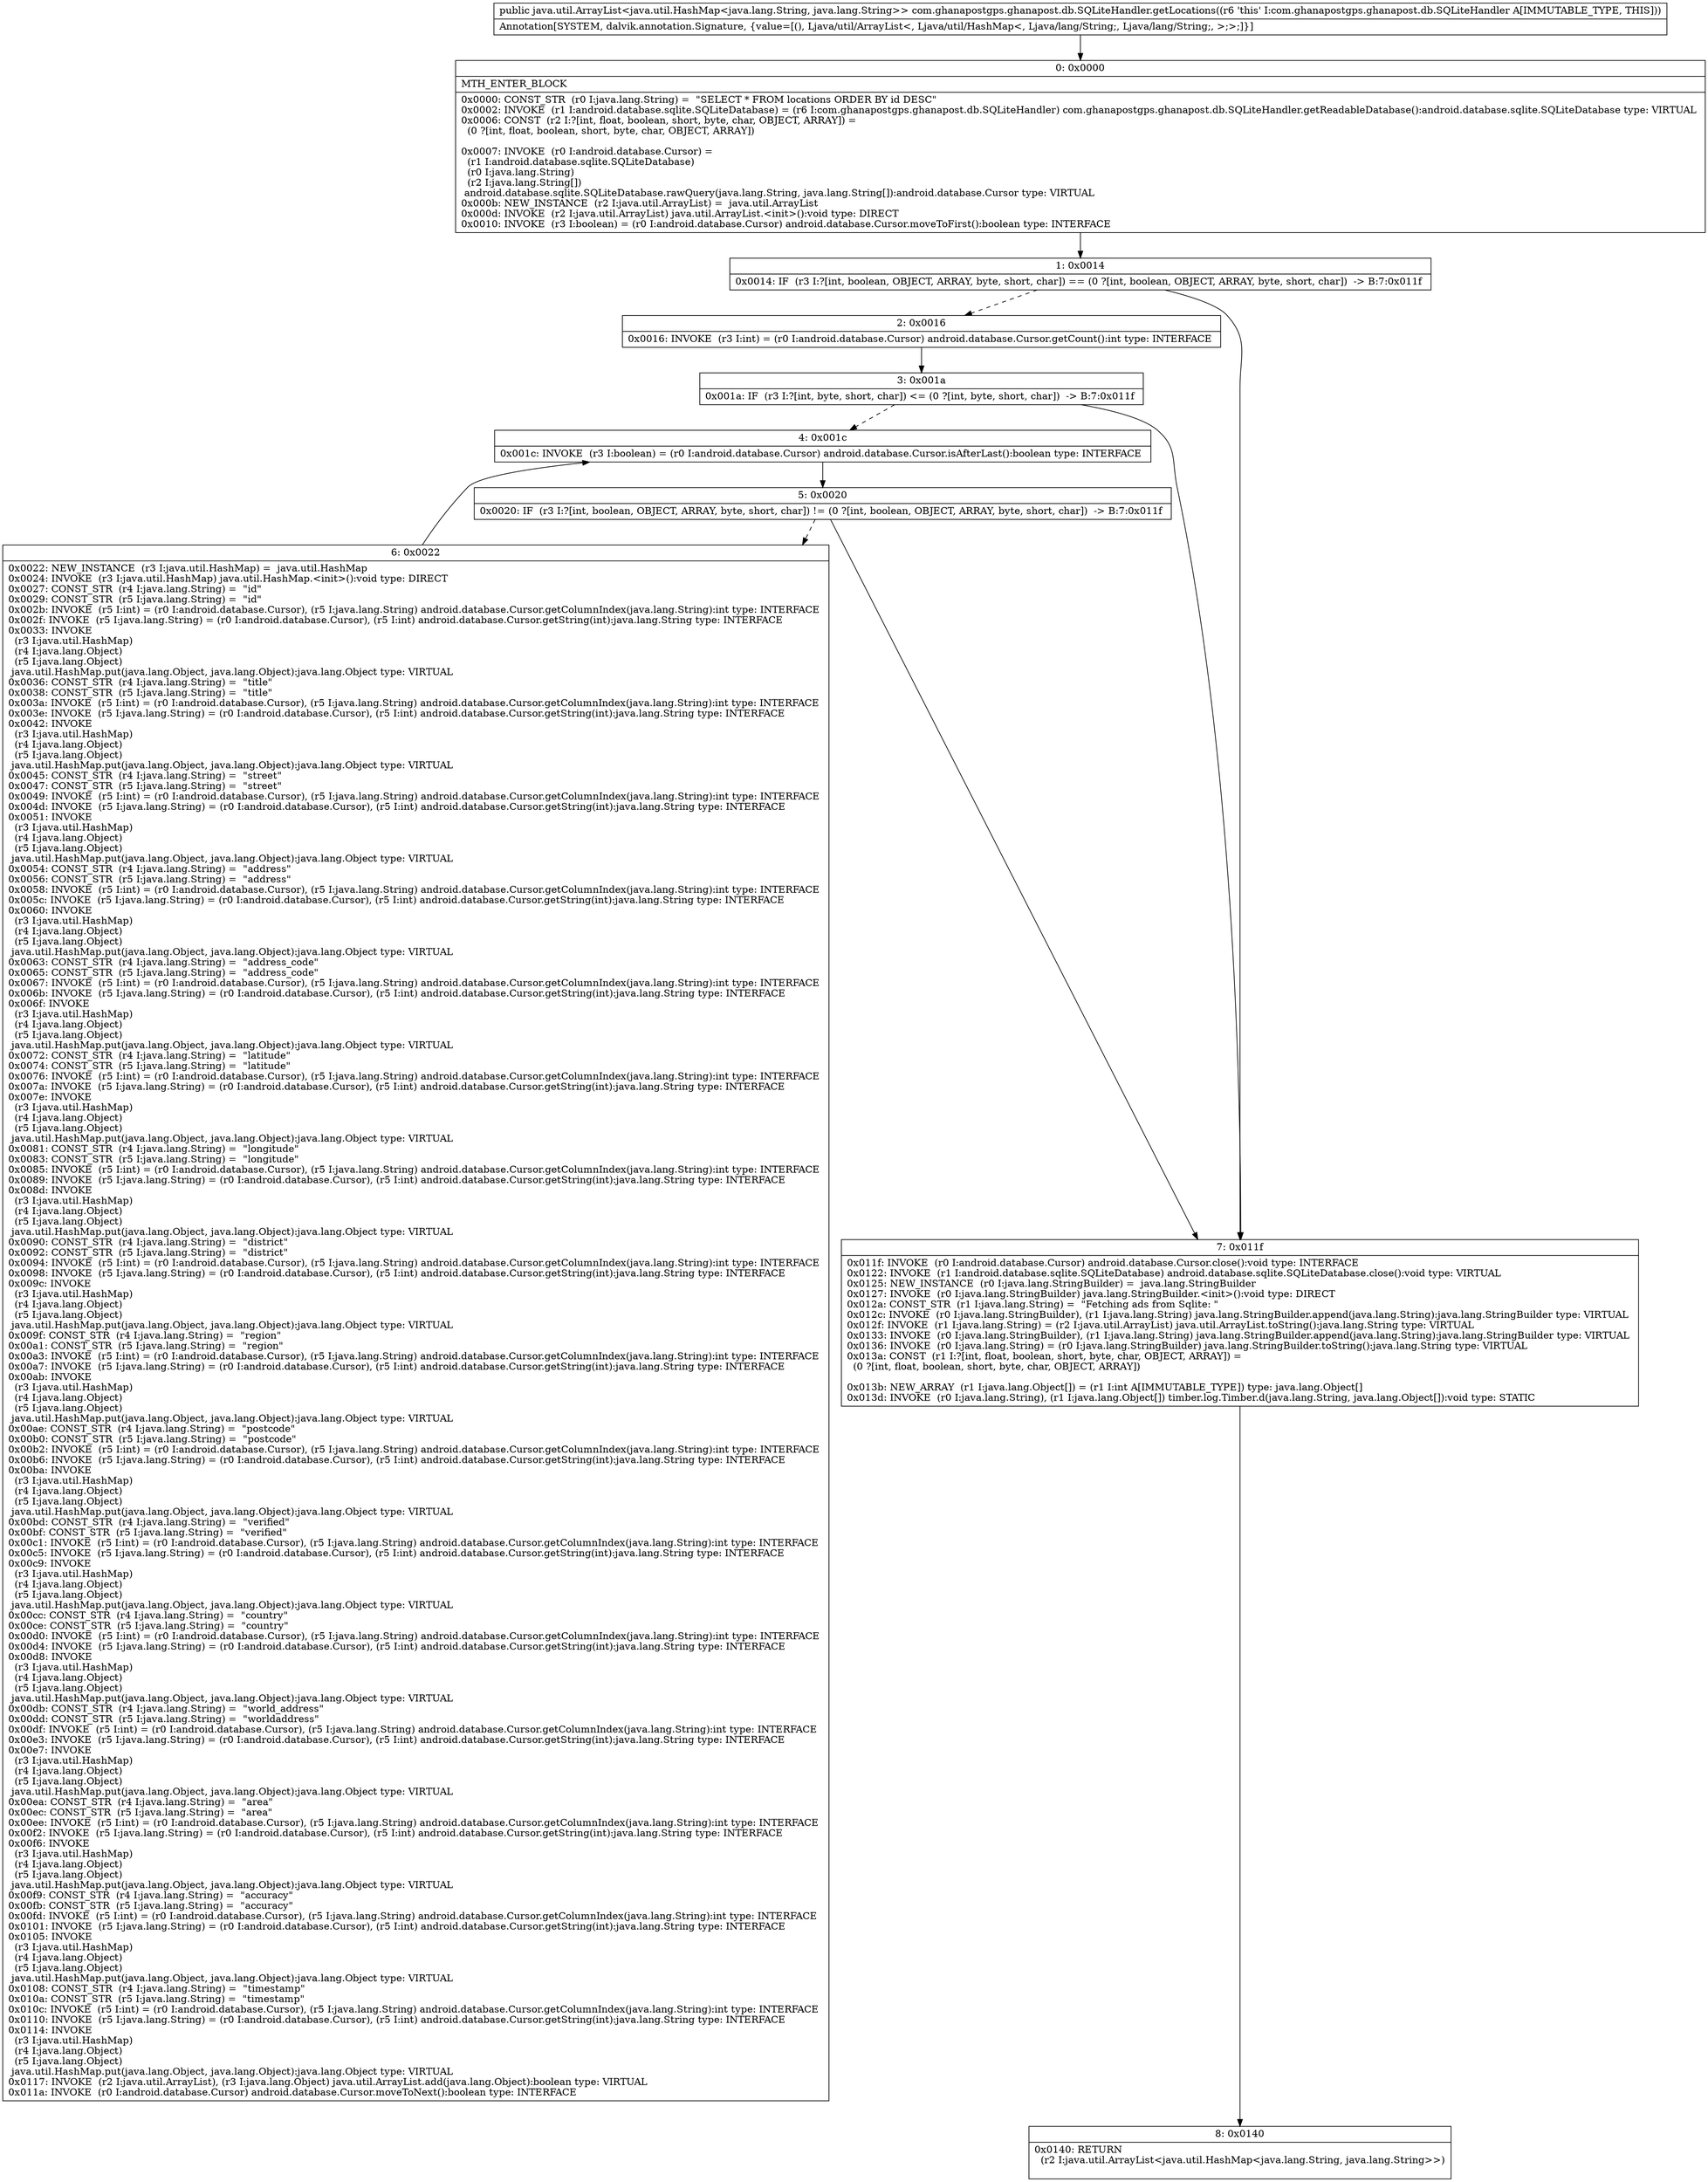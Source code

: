 digraph "CFG forcom.ghanapostgps.ghanapost.db.SQLiteHandler.getLocations()Ljava\/util\/ArrayList;" {
Node_0 [shape=record,label="{0\:\ 0x0000|MTH_ENTER_BLOCK\l|0x0000: CONST_STR  (r0 I:java.lang.String) =  \"SELECT * FROM locations ORDER BY id DESC\" \l0x0002: INVOKE  (r1 I:android.database.sqlite.SQLiteDatabase) = (r6 I:com.ghanapostgps.ghanapost.db.SQLiteHandler) com.ghanapostgps.ghanapost.db.SQLiteHandler.getReadableDatabase():android.database.sqlite.SQLiteDatabase type: VIRTUAL \l0x0006: CONST  (r2 I:?[int, float, boolean, short, byte, char, OBJECT, ARRAY]) = \l  (0 ?[int, float, boolean, short, byte, char, OBJECT, ARRAY])\l \l0x0007: INVOKE  (r0 I:android.database.Cursor) = \l  (r1 I:android.database.sqlite.SQLiteDatabase)\l  (r0 I:java.lang.String)\l  (r2 I:java.lang.String[])\l android.database.sqlite.SQLiteDatabase.rawQuery(java.lang.String, java.lang.String[]):android.database.Cursor type: VIRTUAL \l0x000b: NEW_INSTANCE  (r2 I:java.util.ArrayList) =  java.util.ArrayList \l0x000d: INVOKE  (r2 I:java.util.ArrayList) java.util.ArrayList.\<init\>():void type: DIRECT \l0x0010: INVOKE  (r3 I:boolean) = (r0 I:android.database.Cursor) android.database.Cursor.moveToFirst():boolean type: INTERFACE \l}"];
Node_1 [shape=record,label="{1\:\ 0x0014|0x0014: IF  (r3 I:?[int, boolean, OBJECT, ARRAY, byte, short, char]) == (0 ?[int, boolean, OBJECT, ARRAY, byte, short, char])  \-\> B:7:0x011f \l}"];
Node_2 [shape=record,label="{2\:\ 0x0016|0x0016: INVOKE  (r3 I:int) = (r0 I:android.database.Cursor) android.database.Cursor.getCount():int type: INTERFACE \l}"];
Node_3 [shape=record,label="{3\:\ 0x001a|0x001a: IF  (r3 I:?[int, byte, short, char]) \<= (0 ?[int, byte, short, char])  \-\> B:7:0x011f \l}"];
Node_4 [shape=record,label="{4\:\ 0x001c|0x001c: INVOKE  (r3 I:boolean) = (r0 I:android.database.Cursor) android.database.Cursor.isAfterLast():boolean type: INTERFACE \l}"];
Node_5 [shape=record,label="{5\:\ 0x0020|0x0020: IF  (r3 I:?[int, boolean, OBJECT, ARRAY, byte, short, char]) != (0 ?[int, boolean, OBJECT, ARRAY, byte, short, char])  \-\> B:7:0x011f \l}"];
Node_6 [shape=record,label="{6\:\ 0x0022|0x0022: NEW_INSTANCE  (r3 I:java.util.HashMap) =  java.util.HashMap \l0x0024: INVOKE  (r3 I:java.util.HashMap) java.util.HashMap.\<init\>():void type: DIRECT \l0x0027: CONST_STR  (r4 I:java.lang.String) =  \"id\" \l0x0029: CONST_STR  (r5 I:java.lang.String) =  \"id\" \l0x002b: INVOKE  (r5 I:int) = (r0 I:android.database.Cursor), (r5 I:java.lang.String) android.database.Cursor.getColumnIndex(java.lang.String):int type: INTERFACE \l0x002f: INVOKE  (r5 I:java.lang.String) = (r0 I:android.database.Cursor), (r5 I:int) android.database.Cursor.getString(int):java.lang.String type: INTERFACE \l0x0033: INVOKE  \l  (r3 I:java.util.HashMap)\l  (r4 I:java.lang.Object)\l  (r5 I:java.lang.Object)\l java.util.HashMap.put(java.lang.Object, java.lang.Object):java.lang.Object type: VIRTUAL \l0x0036: CONST_STR  (r4 I:java.lang.String) =  \"title\" \l0x0038: CONST_STR  (r5 I:java.lang.String) =  \"title\" \l0x003a: INVOKE  (r5 I:int) = (r0 I:android.database.Cursor), (r5 I:java.lang.String) android.database.Cursor.getColumnIndex(java.lang.String):int type: INTERFACE \l0x003e: INVOKE  (r5 I:java.lang.String) = (r0 I:android.database.Cursor), (r5 I:int) android.database.Cursor.getString(int):java.lang.String type: INTERFACE \l0x0042: INVOKE  \l  (r3 I:java.util.HashMap)\l  (r4 I:java.lang.Object)\l  (r5 I:java.lang.Object)\l java.util.HashMap.put(java.lang.Object, java.lang.Object):java.lang.Object type: VIRTUAL \l0x0045: CONST_STR  (r4 I:java.lang.String) =  \"street\" \l0x0047: CONST_STR  (r5 I:java.lang.String) =  \"street\" \l0x0049: INVOKE  (r5 I:int) = (r0 I:android.database.Cursor), (r5 I:java.lang.String) android.database.Cursor.getColumnIndex(java.lang.String):int type: INTERFACE \l0x004d: INVOKE  (r5 I:java.lang.String) = (r0 I:android.database.Cursor), (r5 I:int) android.database.Cursor.getString(int):java.lang.String type: INTERFACE \l0x0051: INVOKE  \l  (r3 I:java.util.HashMap)\l  (r4 I:java.lang.Object)\l  (r5 I:java.lang.Object)\l java.util.HashMap.put(java.lang.Object, java.lang.Object):java.lang.Object type: VIRTUAL \l0x0054: CONST_STR  (r4 I:java.lang.String) =  \"address\" \l0x0056: CONST_STR  (r5 I:java.lang.String) =  \"address\" \l0x0058: INVOKE  (r5 I:int) = (r0 I:android.database.Cursor), (r5 I:java.lang.String) android.database.Cursor.getColumnIndex(java.lang.String):int type: INTERFACE \l0x005c: INVOKE  (r5 I:java.lang.String) = (r0 I:android.database.Cursor), (r5 I:int) android.database.Cursor.getString(int):java.lang.String type: INTERFACE \l0x0060: INVOKE  \l  (r3 I:java.util.HashMap)\l  (r4 I:java.lang.Object)\l  (r5 I:java.lang.Object)\l java.util.HashMap.put(java.lang.Object, java.lang.Object):java.lang.Object type: VIRTUAL \l0x0063: CONST_STR  (r4 I:java.lang.String) =  \"address_code\" \l0x0065: CONST_STR  (r5 I:java.lang.String) =  \"address_code\" \l0x0067: INVOKE  (r5 I:int) = (r0 I:android.database.Cursor), (r5 I:java.lang.String) android.database.Cursor.getColumnIndex(java.lang.String):int type: INTERFACE \l0x006b: INVOKE  (r5 I:java.lang.String) = (r0 I:android.database.Cursor), (r5 I:int) android.database.Cursor.getString(int):java.lang.String type: INTERFACE \l0x006f: INVOKE  \l  (r3 I:java.util.HashMap)\l  (r4 I:java.lang.Object)\l  (r5 I:java.lang.Object)\l java.util.HashMap.put(java.lang.Object, java.lang.Object):java.lang.Object type: VIRTUAL \l0x0072: CONST_STR  (r4 I:java.lang.String) =  \"latitude\" \l0x0074: CONST_STR  (r5 I:java.lang.String) =  \"latitude\" \l0x0076: INVOKE  (r5 I:int) = (r0 I:android.database.Cursor), (r5 I:java.lang.String) android.database.Cursor.getColumnIndex(java.lang.String):int type: INTERFACE \l0x007a: INVOKE  (r5 I:java.lang.String) = (r0 I:android.database.Cursor), (r5 I:int) android.database.Cursor.getString(int):java.lang.String type: INTERFACE \l0x007e: INVOKE  \l  (r3 I:java.util.HashMap)\l  (r4 I:java.lang.Object)\l  (r5 I:java.lang.Object)\l java.util.HashMap.put(java.lang.Object, java.lang.Object):java.lang.Object type: VIRTUAL \l0x0081: CONST_STR  (r4 I:java.lang.String) =  \"longitude\" \l0x0083: CONST_STR  (r5 I:java.lang.String) =  \"longitude\" \l0x0085: INVOKE  (r5 I:int) = (r0 I:android.database.Cursor), (r5 I:java.lang.String) android.database.Cursor.getColumnIndex(java.lang.String):int type: INTERFACE \l0x0089: INVOKE  (r5 I:java.lang.String) = (r0 I:android.database.Cursor), (r5 I:int) android.database.Cursor.getString(int):java.lang.String type: INTERFACE \l0x008d: INVOKE  \l  (r3 I:java.util.HashMap)\l  (r4 I:java.lang.Object)\l  (r5 I:java.lang.Object)\l java.util.HashMap.put(java.lang.Object, java.lang.Object):java.lang.Object type: VIRTUAL \l0x0090: CONST_STR  (r4 I:java.lang.String) =  \"district\" \l0x0092: CONST_STR  (r5 I:java.lang.String) =  \"district\" \l0x0094: INVOKE  (r5 I:int) = (r0 I:android.database.Cursor), (r5 I:java.lang.String) android.database.Cursor.getColumnIndex(java.lang.String):int type: INTERFACE \l0x0098: INVOKE  (r5 I:java.lang.String) = (r0 I:android.database.Cursor), (r5 I:int) android.database.Cursor.getString(int):java.lang.String type: INTERFACE \l0x009c: INVOKE  \l  (r3 I:java.util.HashMap)\l  (r4 I:java.lang.Object)\l  (r5 I:java.lang.Object)\l java.util.HashMap.put(java.lang.Object, java.lang.Object):java.lang.Object type: VIRTUAL \l0x009f: CONST_STR  (r4 I:java.lang.String) =  \"region\" \l0x00a1: CONST_STR  (r5 I:java.lang.String) =  \"region\" \l0x00a3: INVOKE  (r5 I:int) = (r0 I:android.database.Cursor), (r5 I:java.lang.String) android.database.Cursor.getColumnIndex(java.lang.String):int type: INTERFACE \l0x00a7: INVOKE  (r5 I:java.lang.String) = (r0 I:android.database.Cursor), (r5 I:int) android.database.Cursor.getString(int):java.lang.String type: INTERFACE \l0x00ab: INVOKE  \l  (r3 I:java.util.HashMap)\l  (r4 I:java.lang.Object)\l  (r5 I:java.lang.Object)\l java.util.HashMap.put(java.lang.Object, java.lang.Object):java.lang.Object type: VIRTUAL \l0x00ae: CONST_STR  (r4 I:java.lang.String) =  \"postcode\" \l0x00b0: CONST_STR  (r5 I:java.lang.String) =  \"postcode\" \l0x00b2: INVOKE  (r5 I:int) = (r0 I:android.database.Cursor), (r5 I:java.lang.String) android.database.Cursor.getColumnIndex(java.lang.String):int type: INTERFACE \l0x00b6: INVOKE  (r5 I:java.lang.String) = (r0 I:android.database.Cursor), (r5 I:int) android.database.Cursor.getString(int):java.lang.String type: INTERFACE \l0x00ba: INVOKE  \l  (r3 I:java.util.HashMap)\l  (r4 I:java.lang.Object)\l  (r5 I:java.lang.Object)\l java.util.HashMap.put(java.lang.Object, java.lang.Object):java.lang.Object type: VIRTUAL \l0x00bd: CONST_STR  (r4 I:java.lang.String) =  \"verified\" \l0x00bf: CONST_STR  (r5 I:java.lang.String) =  \"verified\" \l0x00c1: INVOKE  (r5 I:int) = (r0 I:android.database.Cursor), (r5 I:java.lang.String) android.database.Cursor.getColumnIndex(java.lang.String):int type: INTERFACE \l0x00c5: INVOKE  (r5 I:java.lang.String) = (r0 I:android.database.Cursor), (r5 I:int) android.database.Cursor.getString(int):java.lang.String type: INTERFACE \l0x00c9: INVOKE  \l  (r3 I:java.util.HashMap)\l  (r4 I:java.lang.Object)\l  (r5 I:java.lang.Object)\l java.util.HashMap.put(java.lang.Object, java.lang.Object):java.lang.Object type: VIRTUAL \l0x00cc: CONST_STR  (r4 I:java.lang.String) =  \"country\" \l0x00ce: CONST_STR  (r5 I:java.lang.String) =  \"country\" \l0x00d0: INVOKE  (r5 I:int) = (r0 I:android.database.Cursor), (r5 I:java.lang.String) android.database.Cursor.getColumnIndex(java.lang.String):int type: INTERFACE \l0x00d4: INVOKE  (r5 I:java.lang.String) = (r0 I:android.database.Cursor), (r5 I:int) android.database.Cursor.getString(int):java.lang.String type: INTERFACE \l0x00d8: INVOKE  \l  (r3 I:java.util.HashMap)\l  (r4 I:java.lang.Object)\l  (r5 I:java.lang.Object)\l java.util.HashMap.put(java.lang.Object, java.lang.Object):java.lang.Object type: VIRTUAL \l0x00db: CONST_STR  (r4 I:java.lang.String) =  \"world_address\" \l0x00dd: CONST_STR  (r5 I:java.lang.String) =  \"worldaddress\" \l0x00df: INVOKE  (r5 I:int) = (r0 I:android.database.Cursor), (r5 I:java.lang.String) android.database.Cursor.getColumnIndex(java.lang.String):int type: INTERFACE \l0x00e3: INVOKE  (r5 I:java.lang.String) = (r0 I:android.database.Cursor), (r5 I:int) android.database.Cursor.getString(int):java.lang.String type: INTERFACE \l0x00e7: INVOKE  \l  (r3 I:java.util.HashMap)\l  (r4 I:java.lang.Object)\l  (r5 I:java.lang.Object)\l java.util.HashMap.put(java.lang.Object, java.lang.Object):java.lang.Object type: VIRTUAL \l0x00ea: CONST_STR  (r4 I:java.lang.String) =  \"area\" \l0x00ec: CONST_STR  (r5 I:java.lang.String) =  \"area\" \l0x00ee: INVOKE  (r5 I:int) = (r0 I:android.database.Cursor), (r5 I:java.lang.String) android.database.Cursor.getColumnIndex(java.lang.String):int type: INTERFACE \l0x00f2: INVOKE  (r5 I:java.lang.String) = (r0 I:android.database.Cursor), (r5 I:int) android.database.Cursor.getString(int):java.lang.String type: INTERFACE \l0x00f6: INVOKE  \l  (r3 I:java.util.HashMap)\l  (r4 I:java.lang.Object)\l  (r5 I:java.lang.Object)\l java.util.HashMap.put(java.lang.Object, java.lang.Object):java.lang.Object type: VIRTUAL \l0x00f9: CONST_STR  (r4 I:java.lang.String) =  \"accuracy\" \l0x00fb: CONST_STR  (r5 I:java.lang.String) =  \"accuracy\" \l0x00fd: INVOKE  (r5 I:int) = (r0 I:android.database.Cursor), (r5 I:java.lang.String) android.database.Cursor.getColumnIndex(java.lang.String):int type: INTERFACE \l0x0101: INVOKE  (r5 I:java.lang.String) = (r0 I:android.database.Cursor), (r5 I:int) android.database.Cursor.getString(int):java.lang.String type: INTERFACE \l0x0105: INVOKE  \l  (r3 I:java.util.HashMap)\l  (r4 I:java.lang.Object)\l  (r5 I:java.lang.Object)\l java.util.HashMap.put(java.lang.Object, java.lang.Object):java.lang.Object type: VIRTUAL \l0x0108: CONST_STR  (r4 I:java.lang.String) =  \"timestamp\" \l0x010a: CONST_STR  (r5 I:java.lang.String) =  \"timestamp\" \l0x010c: INVOKE  (r5 I:int) = (r0 I:android.database.Cursor), (r5 I:java.lang.String) android.database.Cursor.getColumnIndex(java.lang.String):int type: INTERFACE \l0x0110: INVOKE  (r5 I:java.lang.String) = (r0 I:android.database.Cursor), (r5 I:int) android.database.Cursor.getString(int):java.lang.String type: INTERFACE \l0x0114: INVOKE  \l  (r3 I:java.util.HashMap)\l  (r4 I:java.lang.Object)\l  (r5 I:java.lang.Object)\l java.util.HashMap.put(java.lang.Object, java.lang.Object):java.lang.Object type: VIRTUAL \l0x0117: INVOKE  (r2 I:java.util.ArrayList), (r3 I:java.lang.Object) java.util.ArrayList.add(java.lang.Object):boolean type: VIRTUAL \l0x011a: INVOKE  (r0 I:android.database.Cursor) android.database.Cursor.moveToNext():boolean type: INTERFACE \l}"];
Node_7 [shape=record,label="{7\:\ 0x011f|0x011f: INVOKE  (r0 I:android.database.Cursor) android.database.Cursor.close():void type: INTERFACE \l0x0122: INVOKE  (r1 I:android.database.sqlite.SQLiteDatabase) android.database.sqlite.SQLiteDatabase.close():void type: VIRTUAL \l0x0125: NEW_INSTANCE  (r0 I:java.lang.StringBuilder) =  java.lang.StringBuilder \l0x0127: INVOKE  (r0 I:java.lang.StringBuilder) java.lang.StringBuilder.\<init\>():void type: DIRECT \l0x012a: CONST_STR  (r1 I:java.lang.String) =  \"Fetching ads from Sqlite: \" \l0x012c: INVOKE  (r0 I:java.lang.StringBuilder), (r1 I:java.lang.String) java.lang.StringBuilder.append(java.lang.String):java.lang.StringBuilder type: VIRTUAL \l0x012f: INVOKE  (r1 I:java.lang.String) = (r2 I:java.util.ArrayList) java.util.ArrayList.toString():java.lang.String type: VIRTUAL \l0x0133: INVOKE  (r0 I:java.lang.StringBuilder), (r1 I:java.lang.String) java.lang.StringBuilder.append(java.lang.String):java.lang.StringBuilder type: VIRTUAL \l0x0136: INVOKE  (r0 I:java.lang.String) = (r0 I:java.lang.StringBuilder) java.lang.StringBuilder.toString():java.lang.String type: VIRTUAL \l0x013a: CONST  (r1 I:?[int, float, boolean, short, byte, char, OBJECT, ARRAY]) = \l  (0 ?[int, float, boolean, short, byte, char, OBJECT, ARRAY])\l \l0x013b: NEW_ARRAY  (r1 I:java.lang.Object[]) = (r1 I:int A[IMMUTABLE_TYPE]) type: java.lang.Object[] \l0x013d: INVOKE  (r0 I:java.lang.String), (r1 I:java.lang.Object[]) timber.log.Timber.d(java.lang.String, java.lang.Object[]):void type: STATIC \l}"];
Node_8 [shape=record,label="{8\:\ 0x0140|0x0140: RETURN  \l  (r2 I:java.util.ArrayList\<java.util.HashMap\<java.lang.String, java.lang.String\>\>)\l \l}"];
MethodNode[shape=record,label="{public java.util.ArrayList\<java.util.HashMap\<java.lang.String, java.lang.String\>\> com.ghanapostgps.ghanapost.db.SQLiteHandler.getLocations((r6 'this' I:com.ghanapostgps.ghanapost.db.SQLiteHandler A[IMMUTABLE_TYPE, THIS]))  | Annotation[SYSTEM, dalvik.annotation.Signature, \{value=[(), Ljava\/util\/ArrayList\<, Ljava\/util\/HashMap\<, Ljava\/lang\/String;, Ljava\/lang\/String;, \>;\>;]\}]\l}"];
MethodNode -> Node_0;
Node_0 -> Node_1;
Node_1 -> Node_2[style=dashed];
Node_1 -> Node_7;
Node_2 -> Node_3;
Node_3 -> Node_4[style=dashed];
Node_3 -> Node_7;
Node_4 -> Node_5;
Node_5 -> Node_6[style=dashed];
Node_5 -> Node_7;
Node_6 -> Node_4;
Node_7 -> Node_8;
}

